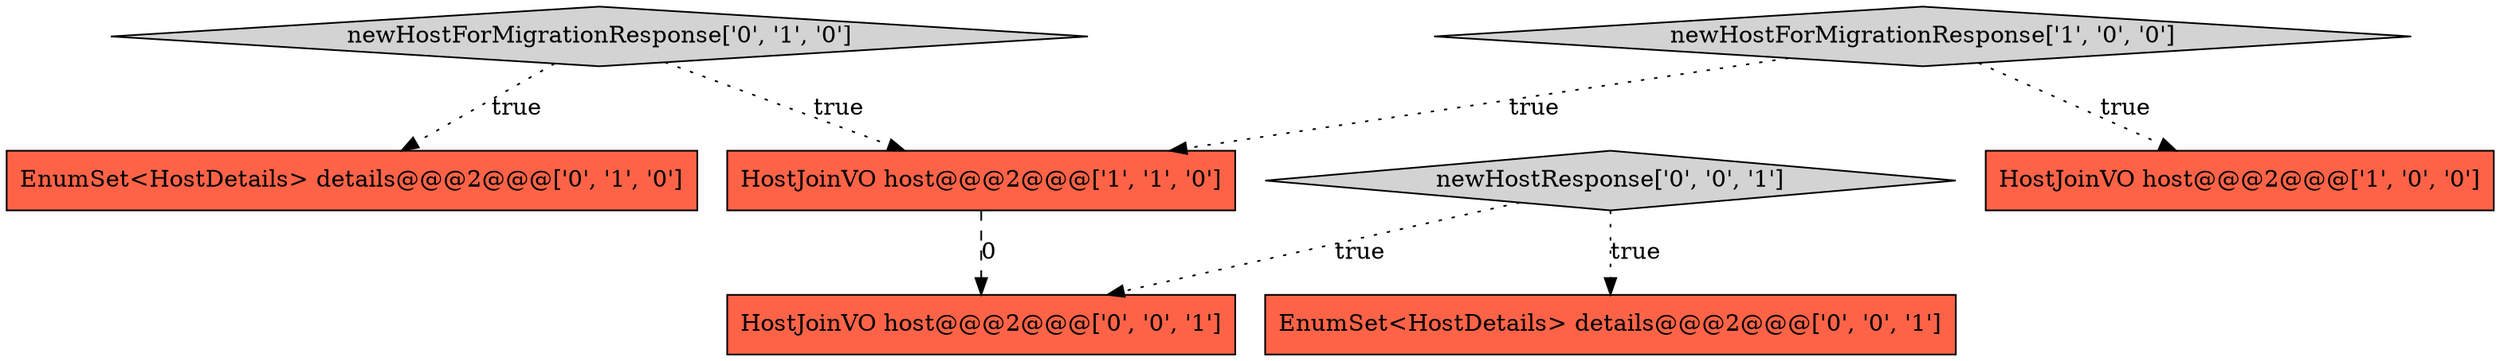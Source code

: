 digraph {
3 [style = filled, label = "EnumSet<HostDetails> details@@@2@@@['0', '1', '0']", fillcolor = tomato, shape = box image = "AAA0AAABBB2BBB"];
0 [style = filled, label = "HostJoinVO host@@@2@@@['1', '0', '0']", fillcolor = tomato, shape = box image = "AAA0AAABBB1BBB"];
1 [style = filled, label = "HostJoinVO host@@@2@@@['1', '1', '0']", fillcolor = tomato, shape = box image = "AAA0AAABBB1BBB"];
2 [style = filled, label = "newHostForMigrationResponse['1', '0', '0']", fillcolor = lightgray, shape = diamond image = "AAA0AAABBB1BBB"];
5 [style = filled, label = "EnumSet<HostDetails> details@@@2@@@['0', '0', '1']", fillcolor = tomato, shape = box image = "AAA0AAABBB3BBB"];
4 [style = filled, label = "newHostForMigrationResponse['0', '1', '0']", fillcolor = lightgray, shape = diamond image = "AAA0AAABBB2BBB"];
7 [style = filled, label = "HostJoinVO host@@@2@@@['0', '0', '1']", fillcolor = tomato, shape = box image = "AAA0AAABBB3BBB"];
6 [style = filled, label = "newHostResponse['0', '0', '1']", fillcolor = lightgray, shape = diamond image = "AAA0AAABBB3BBB"];
2->1 [style = dotted, label="true"];
6->5 [style = dotted, label="true"];
1->7 [style = dashed, label="0"];
2->0 [style = dotted, label="true"];
4->1 [style = dotted, label="true"];
4->3 [style = dotted, label="true"];
6->7 [style = dotted, label="true"];
}
